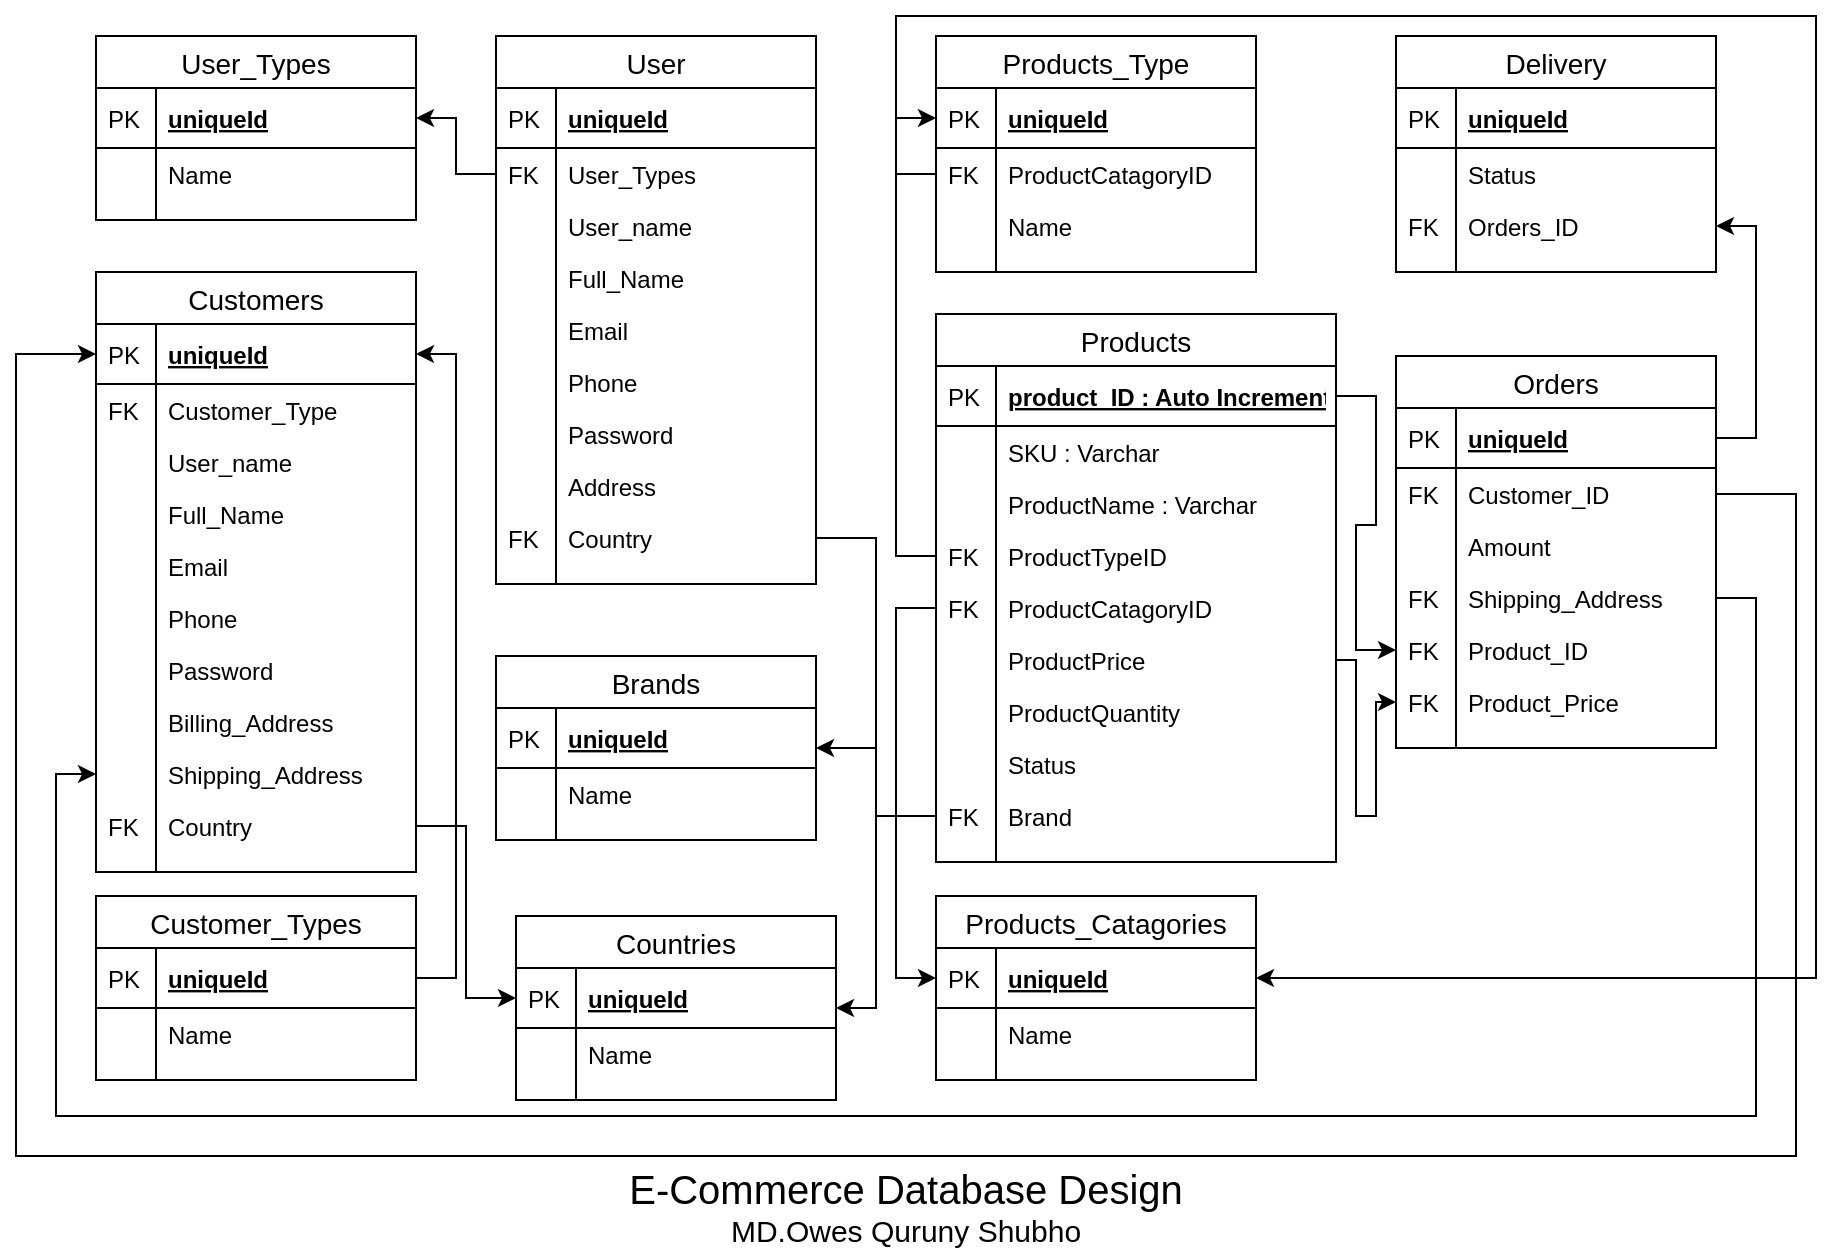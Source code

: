 <mxfile version="13.0.3" type="device"><diagram id="C5RBs43oDa-KdzZeNtuy" name="Page-1"><mxGraphModel dx="2067" dy="729" grid="1" gridSize="10" guides="1" tooltips="1" connect="1" arrows="1" fold="1" page="1" pageScale="1" pageWidth="827" pageHeight="1169" math="0" shadow="0"><root><mxCell id="WIyWlLk6GJQsqaUBKTNV-0"/><mxCell id="WIyWlLk6GJQsqaUBKTNV-1" parent="WIyWlLk6GJQsqaUBKTNV-0"/><mxCell id="TFbBp6TlIfBAx2xNgnxs-47" value="User" style="swimlane;fontStyle=0;childLayout=stackLayout;horizontal=1;startSize=26;horizontalStack=0;resizeParent=1;resizeParentMax=0;resizeLast=0;collapsible=1;marginBottom=0;align=center;fontSize=14;" vertex="1" parent="WIyWlLk6GJQsqaUBKTNV-1"><mxGeometry x="-450" y="80" width="160" height="274" as="geometry"/></mxCell><mxCell id="TFbBp6TlIfBAx2xNgnxs-48" value="uniqueId" style="shape=partialRectangle;top=0;left=0;right=0;bottom=1;align=left;verticalAlign=middle;fillColor=none;spacingLeft=34;spacingRight=4;overflow=hidden;rotatable=0;points=[[0,0.5],[1,0.5]];portConstraint=eastwest;dropTarget=0;fontStyle=5;fontSize=12;" vertex="1" parent="TFbBp6TlIfBAx2xNgnxs-47"><mxGeometry y="26" width="160" height="30" as="geometry"/></mxCell><mxCell id="TFbBp6TlIfBAx2xNgnxs-49" value="PK" style="shape=partialRectangle;top=0;left=0;bottom=0;fillColor=none;align=left;verticalAlign=middle;spacingLeft=4;spacingRight=4;overflow=hidden;rotatable=0;points=[];portConstraint=eastwest;part=1;fontSize=12;" vertex="1" connectable="0" parent="TFbBp6TlIfBAx2xNgnxs-48"><mxGeometry width="30" height="30" as="geometry"/></mxCell><mxCell id="TFbBp6TlIfBAx2xNgnxs-50" value="User_Types" style="shape=partialRectangle;top=0;left=0;right=0;bottom=0;align=left;verticalAlign=top;fillColor=none;spacingLeft=34;spacingRight=4;overflow=hidden;rotatable=0;points=[[0,0.5],[1,0.5]];portConstraint=eastwest;dropTarget=0;fontSize=12;" vertex="1" parent="TFbBp6TlIfBAx2xNgnxs-47"><mxGeometry y="56" width="160" height="26" as="geometry"/></mxCell><mxCell id="TFbBp6TlIfBAx2xNgnxs-51" value="FK" style="shape=partialRectangle;top=0;left=0;bottom=0;fillColor=none;align=left;verticalAlign=top;spacingLeft=4;spacingRight=4;overflow=hidden;rotatable=0;points=[];portConstraint=eastwest;part=1;fontSize=12;" vertex="1" connectable="0" parent="TFbBp6TlIfBAx2xNgnxs-50"><mxGeometry width="30" height="26" as="geometry"/></mxCell><mxCell id="TFbBp6TlIfBAx2xNgnxs-54" value="User_name" style="shape=partialRectangle;top=0;left=0;right=0;bottom=0;align=left;verticalAlign=top;fillColor=none;spacingLeft=34;spacingRight=4;overflow=hidden;rotatable=0;points=[[0,0.5],[1,0.5]];portConstraint=eastwest;dropTarget=0;fontSize=12;" vertex="1" parent="TFbBp6TlIfBAx2xNgnxs-47"><mxGeometry y="82" width="160" height="26" as="geometry"/></mxCell><mxCell id="TFbBp6TlIfBAx2xNgnxs-55" value="" style="shape=partialRectangle;top=0;left=0;bottom=0;fillColor=none;align=left;verticalAlign=top;spacingLeft=4;spacingRight=4;overflow=hidden;rotatable=0;points=[];portConstraint=eastwest;part=1;fontSize=12;" vertex="1" connectable="0" parent="TFbBp6TlIfBAx2xNgnxs-54"><mxGeometry width="30" height="26" as="geometry"/></mxCell><mxCell id="TFbBp6TlIfBAx2xNgnxs-56" value="Full_Name" style="shape=partialRectangle;top=0;left=0;right=0;bottom=0;align=left;verticalAlign=top;fillColor=none;spacingLeft=34;spacingRight=4;overflow=hidden;rotatable=0;points=[[0,0.5],[1,0.5]];portConstraint=eastwest;dropTarget=0;fontSize=12;" vertex="1" parent="TFbBp6TlIfBAx2xNgnxs-47"><mxGeometry y="108" width="160" height="26" as="geometry"/></mxCell><mxCell id="TFbBp6TlIfBAx2xNgnxs-57" value="" style="shape=partialRectangle;top=0;left=0;bottom=0;fillColor=none;align=left;verticalAlign=top;spacingLeft=4;spacingRight=4;overflow=hidden;rotatable=0;points=[];portConstraint=eastwest;part=1;fontSize=12;" vertex="1" connectable="0" parent="TFbBp6TlIfBAx2xNgnxs-56"><mxGeometry width="30" height="26" as="geometry"/></mxCell><mxCell id="TFbBp6TlIfBAx2xNgnxs-58" value="Email" style="shape=partialRectangle;top=0;left=0;right=0;bottom=0;align=left;verticalAlign=top;fillColor=none;spacingLeft=34;spacingRight=4;overflow=hidden;rotatable=0;points=[[0,0.5],[1,0.5]];portConstraint=eastwest;dropTarget=0;fontSize=12;" vertex="1" parent="TFbBp6TlIfBAx2xNgnxs-47"><mxGeometry y="134" width="160" height="26" as="geometry"/></mxCell><mxCell id="TFbBp6TlIfBAx2xNgnxs-59" value="" style="shape=partialRectangle;top=0;left=0;bottom=0;fillColor=none;align=left;verticalAlign=top;spacingLeft=4;spacingRight=4;overflow=hidden;rotatable=0;points=[];portConstraint=eastwest;part=1;fontSize=12;" vertex="1" connectable="0" parent="TFbBp6TlIfBAx2xNgnxs-58"><mxGeometry width="30" height="26" as="geometry"/></mxCell><mxCell id="TFbBp6TlIfBAx2xNgnxs-60" value="Phone" style="shape=partialRectangle;top=0;left=0;right=0;bottom=0;align=left;verticalAlign=top;fillColor=none;spacingLeft=34;spacingRight=4;overflow=hidden;rotatable=0;points=[[0,0.5],[1,0.5]];portConstraint=eastwest;dropTarget=0;fontSize=12;" vertex="1" parent="TFbBp6TlIfBAx2xNgnxs-47"><mxGeometry y="160" width="160" height="26" as="geometry"/></mxCell><mxCell id="TFbBp6TlIfBAx2xNgnxs-61" value="" style="shape=partialRectangle;top=0;left=0;bottom=0;fillColor=none;align=left;verticalAlign=top;spacingLeft=4;spacingRight=4;overflow=hidden;rotatable=0;points=[];portConstraint=eastwest;part=1;fontSize=12;" vertex="1" connectable="0" parent="TFbBp6TlIfBAx2xNgnxs-60"><mxGeometry width="30" height="26" as="geometry"/></mxCell><mxCell id="TFbBp6TlIfBAx2xNgnxs-62" value="Password" style="shape=partialRectangle;top=0;left=0;right=0;bottom=0;align=left;verticalAlign=top;fillColor=none;spacingLeft=34;spacingRight=4;overflow=hidden;rotatable=0;points=[[0,0.5],[1,0.5]];portConstraint=eastwest;dropTarget=0;fontSize=12;" vertex="1" parent="TFbBp6TlIfBAx2xNgnxs-47"><mxGeometry y="186" width="160" height="26" as="geometry"/></mxCell><mxCell id="TFbBp6TlIfBAx2xNgnxs-63" value="" style="shape=partialRectangle;top=0;left=0;bottom=0;fillColor=none;align=left;verticalAlign=top;spacingLeft=4;spacingRight=4;overflow=hidden;rotatable=0;points=[];portConstraint=eastwest;part=1;fontSize=12;" vertex="1" connectable="0" parent="TFbBp6TlIfBAx2xNgnxs-62"><mxGeometry width="30" height="26" as="geometry"/></mxCell><mxCell id="TFbBp6TlIfBAx2xNgnxs-64" value="Address" style="shape=partialRectangle;top=0;left=0;right=0;bottom=0;align=left;verticalAlign=top;fillColor=none;spacingLeft=34;spacingRight=4;overflow=hidden;rotatable=0;points=[[0,0.5],[1,0.5]];portConstraint=eastwest;dropTarget=0;fontSize=12;" vertex="1" parent="TFbBp6TlIfBAx2xNgnxs-47"><mxGeometry y="212" width="160" height="26" as="geometry"/></mxCell><mxCell id="TFbBp6TlIfBAx2xNgnxs-65" value="" style="shape=partialRectangle;top=0;left=0;bottom=0;fillColor=none;align=left;verticalAlign=top;spacingLeft=4;spacingRight=4;overflow=hidden;rotatable=0;points=[];portConstraint=eastwest;part=1;fontSize=12;" vertex="1" connectable="0" parent="TFbBp6TlIfBAx2xNgnxs-64"><mxGeometry width="30" height="26" as="geometry"/></mxCell><mxCell id="TFbBp6TlIfBAx2xNgnxs-66" value="Country" style="shape=partialRectangle;top=0;left=0;right=0;bottom=0;align=left;verticalAlign=top;fillColor=none;spacingLeft=34;spacingRight=4;overflow=hidden;rotatable=0;points=[[0,0.5],[1,0.5]];portConstraint=eastwest;dropTarget=0;fontSize=12;" vertex="1" parent="TFbBp6TlIfBAx2xNgnxs-47"><mxGeometry y="238" width="160" height="26" as="geometry"/></mxCell><mxCell id="TFbBp6TlIfBAx2xNgnxs-67" value="FK" style="shape=partialRectangle;top=0;left=0;bottom=0;fillColor=none;align=left;verticalAlign=top;spacingLeft=4;spacingRight=4;overflow=hidden;rotatable=0;points=[];portConstraint=eastwest;part=1;fontSize=12;" vertex="1" connectable="0" parent="TFbBp6TlIfBAx2xNgnxs-66"><mxGeometry width="30" height="26" as="geometry"/></mxCell><mxCell id="TFbBp6TlIfBAx2xNgnxs-52" value="" style="shape=partialRectangle;top=0;left=0;right=0;bottom=0;align=left;verticalAlign=top;fillColor=none;spacingLeft=34;spacingRight=4;overflow=hidden;rotatable=0;points=[[0,0.5],[1,0.5]];portConstraint=eastwest;dropTarget=0;fontSize=12;" vertex="1" parent="TFbBp6TlIfBAx2xNgnxs-47"><mxGeometry y="264" width="160" height="10" as="geometry"/></mxCell><mxCell id="TFbBp6TlIfBAx2xNgnxs-53" value="" style="shape=partialRectangle;top=0;left=0;bottom=0;fillColor=none;align=left;verticalAlign=top;spacingLeft=4;spacingRight=4;overflow=hidden;rotatable=0;points=[];portConstraint=eastwest;part=1;fontSize=12;" vertex="1" connectable="0" parent="TFbBp6TlIfBAx2xNgnxs-52"><mxGeometry width="30" height="10" as="geometry"/></mxCell><mxCell id="TFbBp6TlIfBAx2xNgnxs-6" value="Products_Type" style="swimlane;fontStyle=0;childLayout=stackLayout;horizontal=1;startSize=26;horizontalStack=0;resizeParent=1;resizeParentMax=0;resizeLast=0;collapsible=1;marginBottom=0;align=center;fontSize=14;" vertex="1" parent="WIyWlLk6GJQsqaUBKTNV-1"><mxGeometry x="-230" y="80" width="160" height="118" as="geometry"/></mxCell><mxCell id="TFbBp6TlIfBAx2xNgnxs-7" value="uniqueId" style="shape=partialRectangle;top=0;left=0;right=0;bottom=1;align=left;verticalAlign=middle;fillColor=none;spacingLeft=34;spacingRight=4;overflow=hidden;rotatable=0;points=[[0,0.5],[1,0.5]];portConstraint=eastwest;dropTarget=0;fontStyle=5;fontSize=12;" vertex="1" parent="TFbBp6TlIfBAx2xNgnxs-6"><mxGeometry y="26" width="160" height="30" as="geometry"/></mxCell><mxCell id="TFbBp6TlIfBAx2xNgnxs-8" value="PK" style="shape=partialRectangle;top=0;left=0;bottom=0;fillColor=none;align=left;verticalAlign=middle;spacingLeft=4;spacingRight=4;overflow=hidden;rotatable=0;points=[];portConstraint=eastwest;part=1;fontSize=12;" vertex="1" connectable="0" parent="TFbBp6TlIfBAx2xNgnxs-7"><mxGeometry width="30" height="30" as="geometry"/></mxCell><mxCell id="TFbBp6TlIfBAx2xNgnxs-9" value="ProductCatagoryID&#10;" style="shape=partialRectangle;top=0;left=0;right=0;bottom=0;align=left;verticalAlign=top;fillColor=none;spacingLeft=34;spacingRight=4;overflow=hidden;rotatable=0;points=[[0,0.5],[1,0.5]];portConstraint=eastwest;dropTarget=0;fontSize=12;" vertex="1" parent="TFbBp6TlIfBAx2xNgnxs-6"><mxGeometry y="56" width="160" height="26" as="geometry"/></mxCell><mxCell id="TFbBp6TlIfBAx2xNgnxs-10" value="FK" style="shape=partialRectangle;top=0;left=0;bottom=0;fillColor=none;align=left;verticalAlign=top;spacingLeft=4;spacingRight=4;overflow=hidden;rotatable=0;points=[];portConstraint=eastwest;part=1;fontSize=12;" vertex="1" connectable="0" parent="TFbBp6TlIfBAx2xNgnxs-9"><mxGeometry width="30" height="26" as="geometry"/></mxCell><mxCell id="TFbBp6TlIfBAx2xNgnxs-11" value="Name" style="shape=partialRectangle;top=0;left=0;right=0;bottom=0;align=left;verticalAlign=top;fillColor=none;spacingLeft=34;spacingRight=4;overflow=hidden;rotatable=0;points=[[0,0.5],[1,0.5]];portConstraint=eastwest;dropTarget=0;fontSize=12;" vertex="1" parent="TFbBp6TlIfBAx2xNgnxs-6"><mxGeometry y="82" width="160" height="26" as="geometry"/></mxCell><mxCell id="TFbBp6TlIfBAx2xNgnxs-12" value="" style="shape=partialRectangle;top=0;left=0;bottom=0;fillColor=none;align=left;verticalAlign=top;spacingLeft=4;spacingRight=4;overflow=hidden;rotatable=0;points=[];portConstraint=eastwest;part=1;fontSize=12;" vertex="1" connectable="0" parent="TFbBp6TlIfBAx2xNgnxs-11"><mxGeometry width="30" height="26" as="geometry"/></mxCell><mxCell id="TFbBp6TlIfBAx2xNgnxs-15" value="" style="shape=partialRectangle;top=0;left=0;right=0;bottom=0;align=left;verticalAlign=top;fillColor=none;spacingLeft=34;spacingRight=4;overflow=hidden;rotatable=0;points=[[0,0.5],[1,0.5]];portConstraint=eastwest;dropTarget=0;fontSize=12;" vertex="1" parent="TFbBp6TlIfBAx2xNgnxs-6"><mxGeometry y="108" width="160" height="10" as="geometry"/></mxCell><mxCell id="TFbBp6TlIfBAx2xNgnxs-16" value="" style="shape=partialRectangle;top=0;left=0;bottom=0;fillColor=none;align=left;verticalAlign=top;spacingLeft=4;spacingRight=4;overflow=hidden;rotatable=0;points=[];portConstraint=eastwest;part=1;fontSize=12;" vertex="1" connectable="0" parent="TFbBp6TlIfBAx2xNgnxs-15"><mxGeometry width="30" height="10" as="geometry"/></mxCell><mxCell id="lrhIMuRAtadOEPjTfoJ8-0" value="Products" style="swimlane;fontStyle=0;childLayout=stackLayout;horizontal=1;startSize=26;horizontalStack=0;resizeParent=1;resizeParentMax=0;resizeLast=0;collapsible=1;marginBottom=0;align=center;fontSize=14;" parent="WIyWlLk6GJQsqaUBKTNV-1" vertex="1"><mxGeometry x="-230" y="219" width="200" height="274" as="geometry"><mxRectangle x="40" y="40" width="90" height="26" as="alternateBounds"/></mxGeometry></mxCell><mxCell id="lrhIMuRAtadOEPjTfoJ8-1" value="product_ID : Auto Increment " style="shape=partialRectangle;top=0;left=0;right=0;bottom=1;align=left;verticalAlign=middle;fillColor=none;spacingLeft=34;spacingRight=4;overflow=hidden;rotatable=0;points=[[0,0.5],[1,0.5]];portConstraint=eastwest;dropTarget=0;fontStyle=5;fontSize=12;" parent="lrhIMuRAtadOEPjTfoJ8-0" vertex="1"><mxGeometry y="26" width="200" height="30" as="geometry"/></mxCell><mxCell id="lrhIMuRAtadOEPjTfoJ8-2" value="PK" style="shape=partialRectangle;top=0;left=0;bottom=0;fillColor=none;align=left;verticalAlign=middle;spacingLeft=4;spacingRight=4;overflow=hidden;rotatable=0;points=[];portConstraint=eastwest;part=1;fontSize=12;" parent="lrhIMuRAtadOEPjTfoJ8-1" vertex="1" connectable="0"><mxGeometry width="30" height="30" as="geometry"/></mxCell><mxCell id="lrhIMuRAtadOEPjTfoJ8-3" value="SKU : Varchar" style="shape=partialRectangle;top=0;left=0;right=0;bottom=0;align=left;verticalAlign=top;fillColor=none;spacingLeft=34;spacingRight=4;overflow=hidden;rotatable=0;points=[[0,0.5],[1,0.5]];portConstraint=eastwest;dropTarget=0;fontSize=12;" parent="lrhIMuRAtadOEPjTfoJ8-0" vertex="1"><mxGeometry y="56" width="200" height="26" as="geometry"/></mxCell><mxCell id="lrhIMuRAtadOEPjTfoJ8-4" value="" style="shape=partialRectangle;top=0;left=0;bottom=0;fillColor=none;align=left;verticalAlign=top;spacingLeft=4;spacingRight=4;overflow=hidden;rotatable=0;points=[];portConstraint=eastwest;part=1;fontSize=12;" parent="lrhIMuRAtadOEPjTfoJ8-3" vertex="1" connectable="0"><mxGeometry width="30" height="26" as="geometry"/></mxCell><mxCell id="lrhIMuRAtadOEPjTfoJ8-5" value="ProductName : Varchar" style="shape=partialRectangle;top=0;left=0;right=0;bottom=0;align=left;verticalAlign=top;fillColor=none;spacingLeft=34;spacingRight=4;overflow=hidden;rotatable=0;points=[[0,0.5],[1,0.5]];portConstraint=eastwest;dropTarget=0;fontSize=12;" parent="lrhIMuRAtadOEPjTfoJ8-0" vertex="1"><mxGeometry y="82" width="200" height="26" as="geometry"/></mxCell><mxCell id="lrhIMuRAtadOEPjTfoJ8-6" value="" style="shape=partialRectangle;top=0;left=0;bottom=0;fillColor=none;align=left;verticalAlign=top;spacingLeft=4;spacingRight=4;overflow=hidden;rotatable=0;points=[];portConstraint=eastwest;part=1;fontSize=12;" parent="lrhIMuRAtadOEPjTfoJ8-5" vertex="1" connectable="0"><mxGeometry width="30" height="26" as="geometry"/></mxCell><mxCell id="lrhIMuRAtadOEPjTfoJ8-7" value="ProductTypeID " style="shape=partialRectangle;top=0;left=0;right=0;bottom=0;align=left;verticalAlign=top;fillColor=none;spacingLeft=34;spacingRight=4;overflow=hidden;rotatable=0;points=[[0,0.5],[1,0.5]];portConstraint=eastwest;dropTarget=0;fontSize=12;" parent="lrhIMuRAtadOEPjTfoJ8-0" vertex="1"><mxGeometry y="108" width="200" height="26" as="geometry"/></mxCell><mxCell id="lrhIMuRAtadOEPjTfoJ8-8" value="FK" style="shape=partialRectangle;top=0;left=0;bottom=0;fillColor=none;align=left;verticalAlign=top;spacingLeft=4;spacingRight=4;overflow=hidden;rotatable=0;points=[];portConstraint=eastwest;part=1;fontSize=12;" parent="lrhIMuRAtadOEPjTfoJ8-7" vertex="1" connectable="0"><mxGeometry width="30" height="26" as="geometry"/></mxCell><mxCell id="lrhIMuRAtadOEPjTfoJ8-12" value="ProductCatagoryID&#10;" style="shape=partialRectangle;top=0;left=0;right=0;bottom=0;align=left;verticalAlign=top;fillColor=none;spacingLeft=34;spacingRight=4;overflow=hidden;rotatable=0;points=[[0,0.5],[1,0.5]];portConstraint=eastwest;dropTarget=0;fontSize=12;" parent="lrhIMuRAtadOEPjTfoJ8-0" vertex="1"><mxGeometry y="134" width="200" height="26" as="geometry"/></mxCell><mxCell id="lrhIMuRAtadOEPjTfoJ8-13" value="FK" style="shape=partialRectangle;top=0;left=0;bottom=0;fillColor=none;align=left;verticalAlign=top;spacingLeft=4;spacingRight=4;overflow=hidden;rotatable=0;points=[];portConstraint=eastwest;part=1;fontSize=12;" parent="lrhIMuRAtadOEPjTfoJ8-12" vertex="1" connectable="0"><mxGeometry width="30" height="26" as="geometry"/></mxCell><mxCell id="TFbBp6TlIfBAx2xNgnxs-0" value="ProductPrice" style="shape=partialRectangle;top=0;left=0;right=0;bottom=0;align=left;verticalAlign=top;fillColor=none;spacingLeft=34;spacingRight=4;overflow=hidden;rotatable=0;points=[[0,0.5],[1,0.5]];portConstraint=eastwest;dropTarget=0;fontSize=12;" vertex="1" parent="lrhIMuRAtadOEPjTfoJ8-0"><mxGeometry y="160" width="200" height="26" as="geometry"/></mxCell><mxCell id="TFbBp6TlIfBAx2xNgnxs-1" value="" style="shape=partialRectangle;top=0;left=0;bottom=0;fillColor=none;align=left;verticalAlign=top;spacingLeft=4;spacingRight=4;overflow=hidden;rotatable=0;points=[];portConstraint=eastwest;part=1;fontSize=12;" vertex="1" connectable="0" parent="TFbBp6TlIfBAx2xNgnxs-0"><mxGeometry width="30" height="26" as="geometry"/></mxCell><mxCell id="TFbBp6TlIfBAx2xNgnxs-2" value="ProductQuantity" style="shape=partialRectangle;top=0;left=0;right=0;bottom=0;align=left;verticalAlign=top;fillColor=none;spacingLeft=34;spacingRight=4;overflow=hidden;rotatable=0;points=[[0,0.5],[1,0.5]];portConstraint=eastwest;dropTarget=0;fontSize=12;" vertex="1" parent="lrhIMuRAtadOEPjTfoJ8-0"><mxGeometry y="186" width="200" height="26" as="geometry"/></mxCell><mxCell id="TFbBp6TlIfBAx2xNgnxs-3" value="" style="shape=partialRectangle;top=0;left=0;bottom=0;fillColor=none;align=left;verticalAlign=top;spacingLeft=4;spacingRight=4;overflow=hidden;rotatable=0;points=[];portConstraint=eastwest;part=1;fontSize=12;" vertex="1" connectable="0" parent="TFbBp6TlIfBAx2xNgnxs-2"><mxGeometry width="30" height="26" as="geometry"/></mxCell><mxCell id="TFbBp6TlIfBAx2xNgnxs-4" value="Status" style="shape=partialRectangle;top=0;left=0;right=0;bottom=0;align=left;verticalAlign=top;fillColor=none;spacingLeft=34;spacingRight=4;overflow=hidden;rotatable=0;points=[[0,0.5],[1,0.5]];portConstraint=eastwest;dropTarget=0;fontSize=12;" vertex="1" parent="lrhIMuRAtadOEPjTfoJ8-0"><mxGeometry y="212" width="200" height="26" as="geometry"/></mxCell><mxCell id="TFbBp6TlIfBAx2xNgnxs-5" value="" style="shape=partialRectangle;top=0;left=0;bottom=0;fillColor=none;align=left;verticalAlign=top;spacingLeft=4;spacingRight=4;overflow=hidden;rotatable=0;points=[];portConstraint=eastwest;part=1;fontSize=12;" vertex="1" connectable="0" parent="TFbBp6TlIfBAx2xNgnxs-4"><mxGeometry width="30" height="26" as="geometry"/></mxCell><mxCell id="TFbBp6TlIfBAx2xNgnxs-152" value="Brand" style="shape=partialRectangle;top=0;left=0;right=0;bottom=0;align=left;verticalAlign=top;fillColor=none;spacingLeft=34;spacingRight=4;overflow=hidden;rotatable=0;points=[[0,0.5],[1,0.5]];portConstraint=eastwest;dropTarget=0;fontSize=12;" vertex="1" parent="lrhIMuRAtadOEPjTfoJ8-0"><mxGeometry y="238" width="200" height="26" as="geometry"/></mxCell><mxCell id="TFbBp6TlIfBAx2xNgnxs-153" value="FK" style="shape=partialRectangle;top=0;left=0;bottom=0;fillColor=none;align=left;verticalAlign=top;spacingLeft=4;spacingRight=4;overflow=hidden;rotatable=0;points=[];portConstraint=eastwest;part=1;fontSize=12;" vertex="1" connectable="0" parent="TFbBp6TlIfBAx2xNgnxs-152"><mxGeometry width="30" height="26" as="geometry"/></mxCell><mxCell id="lrhIMuRAtadOEPjTfoJ8-9" value="" style="shape=partialRectangle;top=0;left=0;right=0;bottom=0;align=left;verticalAlign=top;fillColor=none;spacingLeft=34;spacingRight=4;overflow=hidden;rotatable=0;points=[[0,0.5],[1,0.5]];portConstraint=eastwest;dropTarget=0;fontSize=12;" parent="lrhIMuRAtadOEPjTfoJ8-0" vertex="1"><mxGeometry y="264" width="200" height="10" as="geometry"/></mxCell><mxCell id="lrhIMuRAtadOEPjTfoJ8-10" value="" style="shape=partialRectangle;top=0;left=0;bottom=0;fillColor=none;align=left;verticalAlign=top;spacingLeft=4;spacingRight=4;overflow=hidden;rotatable=0;points=[];portConstraint=eastwest;part=1;fontSize=12;" parent="lrhIMuRAtadOEPjTfoJ8-9" vertex="1" connectable="0"><mxGeometry width="30" height="10" as="geometry"/></mxCell><mxCell id="TFbBp6TlIfBAx2xNgnxs-98" value="Orders" style="swimlane;fontStyle=0;childLayout=stackLayout;horizontal=1;startSize=26;horizontalStack=0;resizeParent=1;resizeParentMax=0;resizeLast=0;collapsible=1;marginBottom=0;align=center;fontSize=14;" vertex="1" parent="WIyWlLk6GJQsqaUBKTNV-1"><mxGeometry y="240" width="160" height="196" as="geometry"/></mxCell><mxCell id="TFbBp6TlIfBAx2xNgnxs-99" value="uniqueId" style="shape=partialRectangle;top=0;left=0;right=0;bottom=1;align=left;verticalAlign=middle;fillColor=none;spacingLeft=34;spacingRight=4;overflow=hidden;rotatable=0;points=[[0,0.5],[1,0.5]];portConstraint=eastwest;dropTarget=0;fontStyle=5;fontSize=12;" vertex="1" parent="TFbBp6TlIfBAx2xNgnxs-98"><mxGeometry y="26" width="160" height="30" as="geometry"/></mxCell><mxCell id="TFbBp6TlIfBAx2xNgnxs-100" value="PK" style="shape=partialRectangle;top=0;left=0;bottom=0;fillColor=none;align=left;verticalAlign=middle;spacingLeft=4;spacingRight=4;overflow=hidden;rotatable=0;points=[];portConstraint=eastwest;part=1;fontSize=12;" vertex="1" connectable="0" parent="TFbBp6TlIfBAx2xNgnxs-99"><mxGeometry width="30" height="30" as="geometry"/></mxCell><mxCell id="TFbBp6TlIfBAx2xNgnxs-101" value="Customer_ID" style="shape=partialRectangle;top=0;left=0;right=0;bottom=0;align=left;verticalAlign=top;fillColor=none;spacingLeft=34;spacingRight=4;overflow=hidden;rotatable=0;points=[[0,0.5],[1,0.5]];portConstraint=eastwest;dropTarget=0;fontSize=12;" vertex="1" parent="TFbBp6TlIfBAx2xNgnxs-98"><mxGeometry y="56" width="160" height="26" as="geometry"/></mxCell><mxCell id="TFbBp6TlIfBAx2xNgnxs-102" value="FK" style="shape=partialRectangle;top=0;left=0;bottom=0;fillColor=none;align=left;verticalAlign=top;spacingLeft=4;spacingRight=4;overflow=hidden;rotatable=0;points=[];portConstraint=eastwest;part=1;fontSize=12;" vertex="1" connectable="0" parent="TFbBp6TlIfBAx2xNgnxs-101"><mxGeometry width="30" height="26" as="geometry"/></mxCell><mxCell id="TFbBp6TlIfBAx2xNgnxs-117" value="Amount" style="shape=partialRectangle;top=0;left=0;right=0;bottom=0;align=left;verticalAlign=top;fillColor=none;spacingLeft=34;spacingRight=4;overflow=hidden;rotatable=0;points=[[0,0.5],[1,0.5]];portConstraint=eastwest;dropTarget=0;fontSize=12;" vertex="1" parent="TFbBp6TlIfBAx2xNgnxs-98"><mxGeometry y="82" width="160" height="26" as="geometry"/></mxCell><mxCell id="TFbBp6TlIfBAx2xNgnxs-118" value="" style="shape=partialRectangle;top=0;left=0;bottom=0;fillColor=none;align=left;verticalAlign=top;spacingLeft=4;spacingRight=4;overflow=hidden;rotatable=0;points=[];portConstraint=eastwest;part=1;fontSize=12;" vertex="1" connectable="0" parent="TFbBp6TlIfBAx2xNgnxs-117"><mxGeometry width="30" height="26" as="geometry"/></mxCell><mxCell id="TFbBp6TlIfBAx2xNgnxs-119" value="Shipping_Address" style="shape=partialRectangle;top=0;left=0;right=0;bottom=0;align=left;verticalAlign=top;fillColor=none;spacingLeft=34;spacingRight=4;overflow=hidden;rotatable=0;points=[[0,0.5],[1,0.5]];portConstraint=eastwest;dropTarget=0;fontSize=12;" vertex="1" parent="TFbBp6TlIfBAx2xNgnxs-98"><mxGeometry y="108" width="160" height="26" as="geometry"/></mxCell><mxCell id="TFbBp6TlIfBAx2xNgnxs-120" value="FK" style="shape=partialRectangle;top=0;left=0;bottom=0;fillColor=none;align=left;verticalAlign=top;spacingLeft=4;spacingRight=4;overflow=hidden;rotatable=0;points=[];portConstraint=eastwest;part=1;fontSize=12;" vertex="1" connectable="0" parent="TFbBp6TlIfBAx2xNgnxs-119"><mxGeometry width="30" height="26" as="geometry"/></mxCell><mxCell id="TFbBp6TlIfBAx2xNgnxs-121" value="Product_ID" style="shape=partialRectangle;top=0;left=0;right=0;bottom=0;align=left;verticalAlign=top;fillColor=none;spacingLeft=34;spacingRight=4;overflow=hidden;rotatable=0;points=[[0,0.5],[1,0.5]];portConstraint=eastwest;dropTarget=0;fontSize=12;" vertex="1" parent="TFbBp6TlIfBAx2xNgnxs-98"><mxGeometry y="134" width="160" height="26" as="geometry"/></mxCell><mxCell id="TFbBp6TlIfBAx2xNgnxs-122" value="FK" style="shape=partialRectangle;top=0;left=0;bottom=0;fillColor=none;align=left;verticalAlign=top;spacingLeft=4;spacingRight=4;overflow=hidden;rotatable=0;points=[];portConstraint=eastwest;part=1;fontSize=12;" vertex="1" connectable="0" parent="TFbBp6TlIfBAx2xNgnxs-121"><mxGeometry width="30" height="26" as="geometry"/></mxCell><mxCell id="TFbBp6TlIfBAx2xNgnxs-123" value="Product_Price" style="shape=partialRectangle;top=0;left=0;right=0;bottom=0;align=left;verticalAlign=top;fillColor=none;spacingLeft=34;spacingRight=4;overflow=hidden;rotatable=0;points=[[0,0.5],[1,0.5]];portConstraint=eastwest;dropTarget=0;fontSize=12;" vertex="1" parent="TFbBp6TlIfBAx2xNgnxs-98"><mxGeometry y="160" width="160" height="26" as="geometry"/></mxCell><mxCell id="TFbBp6TlIfBAx2xNgnxs-124" value="FK" style="shape=partialRectangle;top=0;left=0;bottom=0;fillColor=none;align=left;verticalAlign=top;spacingLeft=4;spacingRight=4;overflow=hidden;rotatable=0;points=[];portConstraint=eastwest;part=1;fontSize=12;" vertex="1" connectable="0" parent="TFbBp6TlIfBAx2xNgnxs-123"><mxGeometry width="30" height="26" as="geometry"/></mxCell><mxCell id="TFbBp6TlIfBAx2xNgnxs-103" value="" style="shape=partialRectangle;top=0;left=0;right=0;bottom=0;align=left;verticalAlign=top;fillColor=none;spacingLeft=34;spacingRight=4;overflow=hidden;rotatable=0;points=[[0,0.5],[1,0.5]];portConstraint=eastwest;dropTarget=0;fontSize=12;" vertex="1" parent="TFbBp6TlIfBAx2xNgnxs-98"><mxGeometry y="186" width="160" height="10" as="geometry"/></mxCell><mxCell id="TFbBp6TlIfBAx2xNgnxs-104" value="" style="shape=partialRectangle;top=0;left=0;bottom=0;fillColor=none;align=left;verticalAlign=top;spacingLeft=4;spacingRight=4;overflow=hidden;rotatable=0;points=[];portConstraint=eastwest;part=1;fontSize=12;" vertex="1" connectable="0" parent="TFbBp6TlIfBAx2xNgnxs-103"><mxGeometry width="30" height="10" as="geometry"/></mxCell><mxCell id="TFbBp6TlIfBAx2xNgnxs-125" value="Delivery" style="swimlane;fontStyle=0;childLayout=stackLayout;horizontal=1;startSize=26;horizontalStack=0;resizeParent=1;resizeParentMax=0;resizeLast=0;collapsible=1;marginBottom=0;align=center;fontSize=14;" vertex="1" parent="WIyWlLk6GJQsqaUBKTNV-1"><mxGeometry y="80" width="160" height="118" as="geometry"/></mxCell><mxCell id="TFbBp6TlIfBAx2xNgnxs-126" value="uniqueId" style="shape=partialRectangle;top=0;left=0;right=0;bottom=1;align=left;verticalAlign=middle;fillColor=none;spacingLeft=34;spacingRight=4;overflow=hidden;rotatable=0;points=[[0,0.5],[1,0.5]];portConstraint=eastwest;dropTarget=0;fontStyle=5;fontSize=12;" vertex="1" parent="TFbBp6TlIfBAx2xNgnxs-125"><mxGeometry y="26" width="160" height="30" as="geometry"/></mxCell><mxCell id="TFbBp6TlIfBAx2xNgnxs-127" value="PK" style="shape=partialRectangle;top=0;left=0;bottom=0;fillColor=none;align=left;verticalAlign=middle;spacingLeft=4;spacingRight=4;overflow=hidden;rotatable=0;points=[];portConstraint=eastwest;part=1;fontSize=12;" vertex="1" connectable="0" parent="TFbBp6TlIfBAx2xNgnxs-126"><mxGeometry width="30" height="30" as="geometry"/></mxCell><mxCell id="TFbBp6TlIfBAx2xNgnxs-128" value="Status" style="shape=partialRectangle;top=0;left=0;right=0;bottom=0;align=left;verticalAlign=top;fillColor=none;spacingLeft=34;spacingRight=4;overflow=hidden;rotatable=0;points=[[0,0.5],[1,0.5]];portConstraint=eastwest;dropTarget=0;fontSize=12;" vertex="1" parent="TFbBp6TlIfBAx2xNgnxs-125"><mxGeometry y="56" width="160" height="26" as="geometry"/></mxCell><mxCell id="TFbBp6TlIfBAx2xNgnxs-129" value="" style="shape=partialRectangle;top=0;left=0;bottom=0;fillColor=none;align=left;verticalAlign=top;spacingLeft=4;spacingRight=4;overflow=hidden;rotatable=0;points=[];portConstraint=eastwest;part=1;fontSize=12;" vertex="1" connectable="0" parent="TFbBp6TlIfBAx2xNgnxs-128"><mxGeometry width="30" height="26" as="geometry"/></mxCell><mxCell id="TFbBp6TlIfBAx2xNgnxs-144" value="Orders_ID" style="shape=partialRectangle;top=0;left=0;right=0;bottom=0;align=left;verticalAlign=top;fillColor=none;spacingLeft=34;spacingRight=4;overflow=hidden;rotatable=0;points=[[0,0.5],[1,0.5]];portConstraint=eastwest;dropTarget=0;fontSize=12;" vertex="1" parent="TFbBp6TlIfBAx2xNgnxs-125"><mxGeometry y="82" width="160" height="26" as="geometry"/></mxCell><mxCell id="TFbBp6TlIfBAx2xNgnxs-145" value="FK" style="shape=partialRectangle;top=0;left=0;bottom=0;fillColor=none;align=left;verticalAlign=top;spacingLeft=4;spacingRight=4;overflow=hidden;rotatable=0;points=[];portConstraint=eastwest;part=1;fontSize=12;" vertex="1" connectable="0" parent="TFbBp6TlIfBAx2xNgnxs-144"><mxGeometry width="30" height="26" as="geometry"/></mxCell><mxCell id="TFbBp6TlIfBAx2xNgnxs-130" value="" style="shape=partialRectangle;top=0;left=0;right=0;bottom=0;align=left;verticalAlign=top;fillColor=none;spacingLeft=34;spacingRight=4;overflow=hidden;rotatable=0;points=[[0,0.5],[1,0.5]];portConstraint=eastwest;dropTarget=0;fontSize=12;" vertex="1" parent="TFbBp6TlIfBAx2xNgnxs-125"><mxGeometry y="108" width="160" height="10" as="geometry"/></mxCell><mxCell id="TFbBp6TlIfBAx2xNgnxs-131" value="" style="shape=partialRectangle;top=0;left=0;bottom=0;fillColor=none;align=left;verticalAlign=top;spacingLeft=4;spacingRight=4;overflow=hidden;rotatable=0;points=[];portConstraint=eastwest;part=1;fontSize=12;" vertex="1" connectable="0" parent="TFbBp6TlIfBAx2xNgnxs-130"><mxGeometry width="30" height="10" as="geometry"/></mxCell><mxCell id="TFbBp6TlIfBAx2xNgnxs-33" value="User_Types" style="swimlane;fontStyle=0;childLayout=stackLayout;horizontal=1;startSize=26;horizontalStack=0;resizeParent=1;resizeParentMax=0;resizeLast=0;collapsible=1;marginBottom=0;align=center;fontSize=14;" vertex="1" parent="WIyWlLk6GJQsqaUBKTNV-1"><mxGeometry x="-650" y="80" width="160" height="92" as="geometry"/></mxCell><mxCell id="TFbBp6TlIfBAx2xNgnxs-34" value="uniqueId" style="shape=partialRectangle;top=0;left=0;right=0;bottom=1;align=left;verticalAlign=middle;fillColor=none;spacingLeft=34;spacingRight=4;overflow=hidden;rotatable=0;points=[[0,0.5],[1,0.5]];portConstraint=eastwest;dropTarget=0;fontStyle=5;fontSize=12;" vertex="1" parent="TFbBp6TlIfBAx2xNgnxs-33"><mxGeometry y="26" width="160" height="30" as="geometry"/></mxCell><mxCell id="TFbBp6TlIfBAx2xNgnxs-35" value="PK" style="shape=partialRectangle;top=0;left=0;bottom=0;fillColor=none;align=left;verticalAlign=middle;spacingLeft=4;spacingRight=4;overflow=hidden;rotatable=0;points=[];portConstraint=eastwest;part=1;fontSize=12;" vertex="1" connectable="0" parent="TFbBp6TlIfBAx2xNgnxs-34"><mxGeometry width="30" height="30" as="geometry"/></mxCell><mxCell id="TFbBp6TlIfBAx2xNgnxs-36" value="Name" style="shape=partialRectangle;top=0;left=0;right=0;bottom=0;align=left;verticalAlign=top;fillColor=none;spacingLeft=34;spacingRight=4;overflow=hidden;rotatable=0;points=[[0,0.5],[1,0.5]];portConstraint=eastwest;dropTarget=0;fontSize=12;" vertex="1" parent="TFbBp6TlIfBAx2xNgnxs-33"><mxGeometry y="56" width="160" height="26" as="geometry"/></mxCell><mxCell id="TFbBp6TlIfBAx2xNgnxs-37" value="" style="shape=partialRectangle;top=0;left=0;bottom=0;fillColor=none;align=left;verticalAlign=top;spacingLeft=4;spacingRight=4;overflow=hidden;rotatable=0;points=[];portConstraint=eastwest;part=1;fontSize=12;" vertex="1" connectable="0" parent="TFbBp6TlIfBAx2xNgnxs-36"><mxGeometry width="30" height="26" as="geometry"/></mxCell><mxCell id="TFbBp6TlIfBAx2xNgnxs-38" value="" style="shape=partialRectangle;top=0;left=0;right=0;bottom=0;align=left;verticalAlign=top;fillColor=none;spacingLeft=34;spacingRight=4;overflow=hidden;rotatable=0;points=[[0,0.5],[1,0.5]];portConstraint=eastwest;dropTarget=0;fontSize=12;" vertex="1" parent="TFbBp6TlIfBAx2xNgnxs-33"><mxGeometry y="82" width="160" height="10" as="geometry"/></mxCell><mxCell id="TFbBp6TlIfBAx2xNgnxs-39" value="" style="shape=partialRectangle;top=0;left=0;bottom=0;fillColor=none;align=left;verticalAlign=top;spacingLeft=4;spacingRight=4;overflow=hidden;rotatable=0;points=[];portConstraint=eastwest;part=1;fontSize=12;" vertex="1" connectable="0" parent="TFbBp6TlIfBAx2xNgnxs-38"><mxGeometry width="30" height="10" as="geometry"/></mxCell><mxCell id="TFbBp6TlIfBAx2xNgnxs-68" value="Customers" style="swimlane;fontStyle=0;childLayout=stackLayout;horizontal=1;startSize=26;horizontalStack=0;resizeParent=1;resizeParentMax=0;resizeLast=0;collapsible=1;marginBottom=0;align=center;fontSize=14;" vertex="1" parent="WIyWlLk6GJQsqaUBKTNV-1"><mxGeometry x="-650" y="198" width="160" height="300" as="geometry"/></mxCell><mxCell id="TFbBp6TlIfBAx2xNgnxs-69" value="uniqueId" style="shape=partialRectangle;top=0;left=0;right=0;bottom=1;align=left;verticalAlign=middle;fillColor=none;spacingLeft=34;spacingRight=4;overflow=hidden;rotatable=0;points=[[0,0.5],[1,0.5]];portConstraint=eastwest;dropTarget=0;fontStyle=5;fontSize=12;" vertex="1" parent="TFbBp6TlIfBAx2xNgnxs-68"><mxGeometry y="26" width="160" height="30" as="geometry"/></mxCell><mxCell id="TFbBp6TlIfBAx2xNgnxs-70" value="PK" style="shape=partialRectangle;top=0;left=0;bottom=0;fillColor=none;align=left;verticalAlign=middle;spacingLeft=4;spacingRight=4;overflow=hidden;rotatable=0;points=[];portConstraint=eastwest;part=1;fontSize=12;" vertex="1" connectable="0" parent="TFbBp6TlIfBAx2xNgnxs-69"><mxGeometry width="30" height="30" as="geometry"/></mxCell><mxCell id="TFbBp6TlIfBAx2xNgnxs-71" value="Customer_Type" style="shape=partialRectangle;top=0;left=0;right=0;bottom=0;align=left;verticalAlign=top;fillColor=none;spacingLeft=34;spacingRight=4;overflow=hidden;rotatable=0;points=[[0,0.5],[1,0.5]];portConstraint=eastwest;dropTarget=0;fontSize=12;" vertex="1" parent="TFbBp6TlIfBAx2xNgnxs-68"><mxGeometry y="56" width="160" height="26" as="geometry"/></mxCell><mxCell id="TFbBp6TlIfBAx2xNgnxs-72" value="FK" style="shape=partialRectangle;top=0;left=0;bottom=0;fillColor=none;align=left;verticalAlign=top;spacingLeft=4;spacingRight=4;overflow=hidden;rotatable=0;points=[];portConstraint=eastwest;part=1;fontSize=12;" vertex="1" connectable="0" parent="TFbBp6TlIfBAx2xNgnxs-71"><mxGeometry width="30" height="26" as="geometry"/></mxCell><mxCell id="TFbBp6TlIfBAx2xNgnxs-73" value="User_name" style="shape=partialRectangle;top=0;left=0;right=0;bottom=0;align=left;verticalAlign=top;fillColor=none;spacingLeft=34;spacingRight=4;overflow=hidden;rotatable=0;points=[[0,0.5],[1,0.5]];portConstraint=eastwest;dropTarget=0;fontSize=12;" vertex="1" parent="TFbBp6TlIfBAx2xNgnxs-68"><mxGeometry y="82" width="160" height="26" as="geometry"/></mxCell><mxCell id="TFbBp6TlIfBAx2xNgnxs-74" value="" style="shape=partialRectangle;top=0;left=0;bottom=0;fillColor=none;align=left;verticalAlign=top;spacingLeft=4;spacingRight=4;overflow=hidden;rotatable=0;points=[];portConstraint=eastwest;part=1;fontSize=12;" vertex="1" connectable="0" parent="TFbBp6TlIfBAx2xNgnxs-73"><mxGeometry width="30" height="26" as="geometry"/></mxCell><mxCell id="TFbBp6TlIfBAx2xNgnxs-75" value="Full_Name" style="shape=partialRectangle;top=0;left=0;right=0;bottom=0;align=left;verticalAlign=top;fillColor=none;spacingLeft=34;spacingRight=4;overflow=hidden;rotatable=0;points=[[0,0.5],[1,0.5]];portConstraint=eastwest;dropTarget=0;fontSize=12;" vertex="1" parent="TFbBp6TlIfBAx2xNgnxs-68"><mxGeometry y="108" width="160" height="26" as="geometry"/></mxCell><mxCell id="TFbBp6TlIfBAx2xNgnxs-76" value="" style="shape=partialRectangle;top=0;left=0;bottom=0;fillColor=none;align=left;verticalAlign=top;spacingLeft=4;spacingRight=4;overflow=hidden;rotatable=0;points=[];portConstraint=eastwest;part=1;fontSize=12;" vertex="1" connectable="0" parent="TFbBp6TlIfBAx2xNgnxs-75"><mxGeometry width="30" height="26" as="geometry"/></mxCell><mxCell id="TFbBp6TlIfBAx2xNgnxs-77" value="Email" style="shape=partialRectangle;top=0;left=0;right=0;bottom=0;align=left;verticalAlign=top;fillColor=none;spacingLeft=34;spacingRight=4;overflow=hidden;rotatable=0;points=[[0,0.5],[1,0.5]];portConstraint=eastwest;dropTarget=0;fontSize=12;" vertex="1" parent="TFbBp6TlIfBAx2xNgnxs-68"><mxGeometry y="134" width="160" height="26" as="geometry"/></mxCell><mxCell id="TFbBp6TlIfBAx2xNgnxs-78" value="" style="shape=partialRectangle;top=0;left=0;bottom=0;fillColor=none;align=left;verticalAlign=top;spacingLeft=4;spacingRight=4;overflow=hidden;rotatable=0;points=[];portConstraint=eastwest;part=1;fontSize=12;" vertex="1" connectable="0" parent="TFbBp6TlIfBAx2xNgnxs-77"><mxGeometry width="30" height="26" as="geometry"/></mxCell><mxCell id="TFbBp6TlIfBAx2xNgnxs-79" value="Phone" style="shape=partialRectangle;top=0;left=0;right=0;bottom=0;align=left;verticalAlign=top;fillColor=none;spacingLeft=34;spacingRight=4;overflow=hidden;rotatable=0;points=[[0,0.5],[1,0.5]];portConstraint=eastwest;dropTarget=0;fontSize=12;" vertex="1" parent="TFbBp6TlIfBAx2xNgnxs-68"><mxGeometry y="160" width="160" height="26" as="geometry"/></mxCell><mxCell id="TFbBp6TlIfBAx2xNgnxs-80" value="" style="shape=partialRectangle;top=0;left=0;bottom=0;fillColor=none;align=left;verticalAlign=top;spacingLeft=4;spacingRight=4;overflow=hidden;rotatable=0;points=[];portConstraint=eastwest;part=1;fontSize=12;" vertex="1" connectable="0" parent="TFbBp6TlIfBAx2xNgnxs-79"><mxGeometry width="30" height="26" as="geometry"/></mxCell><mxCell id="TFbBp6TlIfBAx2xNgnxs-81" value="Password" style="shape=partialRectangle;top=0;left=0;right=0;bottom=0;align=left;verticalAlign=top;fillColor=none;spacingLeft=34;spacingRight=4;overflow=hidden;rotatable=0;points=[[0,0.5],[1,0.5]];portConstraint=eastwest;dropTarget=0;fontSize=12;" vertex="1" parent="TFbBp6TlIfBAx2xNgnxs-68"><mxGeometry y="186" width="160" height="26" as="geometry"/></mxCell><mxCell id="TFbBp6TlIfBAx2xNgnxs-82" value="" style="shape=partialRectangle;top=0;left=0;bottom=0;fillColor=none;align=left;verticalAlign=top;spacingLeft=4;spacingRight=4;overflow=hidden;rotatable=0;points=[];portConstraint=eastwest;part=1;fontSize=12;" vertex="1" connectable="0" parent="TFbBp6TlIfBAx2xNgnxs-81"><mxGeometry width="30" height="26" as="geometry"/></mxCell><mxCell id="TFbBp6TlIfBAx2xNgnxs-83" value="Billing_Address" style="shape=partialRectangle;top=0;left=0;right=0;bottom=0;align=left;verticalAlign=top;fillColor=none;spacingLeft=34;spacingRight=4;overflow=hidden;rotatable=0;points=[[0,0.5],[1,0.5]];portConstraint=eastwest;dropTarget=0;fontSize=12;" vertex="1" parent="TFbBp6TlIfBAx2xNgnxs-68"><mxGeometry y="212" width="160" height="26" as="geometry"/></mxCell><mxCell id="TFbBp6TlIfBAx2xNgnxs-84" value="" style="shape=partialRectangle;top=0;left=0;bottom=0;fillColor=none;align=left;verticalAlign=top;spacingLeft=4;spacingRight=4;overflow=hidden;rotatable=0;points=[];portConstraint=eastwest;part=1;fontSize=12;" vertex="1" connectable="0" parent="TFbBp6TlIfBAx2xNgnxs-83"><mxGeometry width="30" height="26" as="geometry"/></mxCell><mxCell id="TFbBp6TlIfBAx2xNgnxs-96" value="Shipping_Address" style="shape=partialRectangle;top=0;left=0;right=0;bottom=0;align=left;verticalAlign=top;fillColor=none;spacingLeft=34;spacingRight=4;overflow=hidden;rotatable=0;points=[[0,0.5],[1,0.5]];portConstraint=eastwest;dropTarget=0;fontSize=12;" vertex="1" parent="TFbBp6TlIfBAx2xNgnxs-68"><mxGeometry y="238" width="160" height="26" as="geometry"/></mxCell><mxCell id="TFbBp6TlIfBAx2xNgnxs-97" value="" style="shape=partialRectangle;top=0;left=0;bottom=0;fillColor=none;align=left;verticalAlign=top;spacingLeft=4;spacingRight=4;overflow=hidden;rotatable=0;points=[];portConstraint=eastwest;part=1;fontSize=12;" vertex="1" connectable="0" parent="TFbBp6TlIfBAx2xNgnxs-96"><mxGeometry width="30" height="26" as="geometry"/></mxCell><mxCell id="TFbBp6TlIfBAx2xNgnxs-85" value="Country" style="shape=partialRectangle;top=0;left=0;right=0;bottom=0;align=left;verticalAlign=top;fillColor=none;spacingLeft=34;spacingRight=4;overflow=hidden;rotatable=0;points=[[0,0.5],[1,0.5]];portConstraint=eastwest;dropTarget=0;fontSize=12;" vertex="1" parent="TFbBp6TlIfBAx2xNgnxs-68"><mxGeometry y="264" width="160" height="26" as="geometry"/></mxCell><mxCell id="TFbBp6TlIfBAx2xNgnxs-86" value="FK" style="shape=partialRectangle;top=0;left=0;bottom=0;fillColor=none;align=left;verticalAlign=top;spacingLeft=4;spacingRight=4;overflow=hidden;rotatable=0;points=[];portConstraint=eastwest;part=1;fontSize=12;" vertex="1" connectable="0" parent="TFbBp6TlIfBAx2xNgnxs-85"><mxGeometry width="30" height="26" as="geometry"/></mxCell><mxCell id="TFbBp6TlIfBAx2xNgnxs-87" value="" style="shape=partialRectangle;top=0;left=0;right=0;bottom=0;align=left;verticalAlign=top;fillColor=none;spacingLeft=34;spacingRight=4;overflow=hidden;rotatable=0;points=[[0,0.5],[1,0.5]];portConstraint=eastwest;dropTarget=0;fontSize=12;" vertex="1" parent="TFbBp6TlIfBAx2xNgnxs-68"><mxGeometry y="290" width="160" height="10" as="geometry"/></mxCell><mxCell id="TFbBp6TlIfBAx2xNgnxs-88" value="" style="shape=partialRectangle;top=0;left=0;bottom=0;fillColor=none;align=left;verticalAlign=top;spacingLeft=4;spacingRight=4;overflow=hidden;rotatable=0;points=[];portConstraint=eastwest;part=1;fontSize=12;" vertex="1" connectable="0" parent="TFbBp6TlIfBAx2xNgnxs-87"><mxGeometry width="30" height="10" as="geometry"/></mxCell><mxCell id="TFbBp6TlIfBAx2xNgnxs-155" style="edgeStyle=orthogonalEdgeStyle;rounded=0;orthogonalLoop=1;jettySize=auto;html=1;exitX=0;exitY=0.5;exitDx=0;exitDy=0;entryX=1;entryY=0.5;entryDx=0;entryDy=0;" edge="1" parent="WIyWlLk6GJQsqaUBKTNV-1" source="TFbBp6TlIfBAx2xNgnxs-50" target="TFbBp6TlIfBAx2xNgnxs-34"><mxGeometry relative="1" as="geometry"/></mxCell><mxCell id="TFbBp6TlIfBAx2xNgnxs-26" value="Countries" style="swimlane;fontStyle=0;childLayout=stackLayout;horizontal=1;startSize=26;horizontalStack=0;resizeParent=1;resizeParentMax=0;resizeLast=0;collapsible=1;marginBottom=0;align=center;fontSize=14;" vertex="1" parent="WIyWlLk6GJQsqaUBKTNV-1"><mxGeometry x="-440" y="520" width="160" height="92" as="geometry"/></mxCell><mxCell id="TFbBp6TlIfBAx2xNgnxs-27" value="uniqueId" style="shape=partialRectangle;top=0;left=0;right=0;bottom=1;align=left;verticalAlign=middle;fillColor=none;spacingLeft=34;spacingRight=4;overflow=hidden;rotatable=0;points=[[0,0.5],[1,0.5]];portConstraint=eastwest;dropTarget=0;fontStyle=5;fontSize=12;" vertex="1" parent="TFbBp6TlIfBAx2xNgnxs-26"><mxGeometry y="26" width="160" height="30" as="geometry"/></mxCell><mxCell id="TFbBp6TlIfBAx2xNgnxs-28" value="PK" style="shape=partialRectangle;top=0;left=0;bottom=0;fillColor=none;align=left;verticalAlign=middle;spacingLeft=4;spacingRight=4;overflow=hidden;rotatable=0;points=[];portConstraint=eastwest;part=1;fontSize=12;" vertex="1" connectable="0" parent="TFbBp6TlIfBAx2xNgnxs-27"><mxGeometry width="30" height="30" as="geometry"/></mxCell><mxCell id="TFbBp6TlIfBAx2xNgnxs-29" value="Name" style="shape=partialRectangle;top=0;left=0;right=0;bottom=0;align=left;verticalAlign=top;fillColor=none;spacingLeft=34;spacingRight=4;overflow=hidden;rotatable=0;points=[[0,0.5],[1,0.5]];portConstraint=eastwest;dropTarget=0;fontSize=12;" vertex="1" parent="TFbBp6TlIfBAx2xNgnxs-26"><mxGeometry y="56" width="160" height="26" as="geometry"/></mxCell><mxCell id="TFbBp6TlIfBAx2xNgnxs-30" value="" style="shape=partialRectangle;top=0;left=0;bottom=0;fillColor=none;align=left;verticalAlign=top;spacingLeft=4;spacingRight=4;overflow=hidden;rotatable=0;points=[];portConstraint=eastwest;part=1;fontSize=12;" vertex="1" connectable="0" parent="TFbBp6TlIfBAx2xNgnxs-29"><mxGeometry width="30" height="26" as="geometry"/></mxCell><mxCell id="TFbBp6TlIfBAx2xNgnxs-31" value="" style="shape=partialRectangle;top=0;left=0;right=0;bottom=0;align=left;verticalAlign=top;fillColor=none;spacingLeft=34;spacingRight=4;overflow=hidden;rotatable=0;points=[[0,0.5],[1,0.5]];portConstraint=eastwest;dropTarget=0;fontSize=12;" vertex="1" parent="TFbBp6TlIfBAx2xNgnxs-26"><mxGeometry y="82" width="160" height="10" as="geometry"/></mxCell><mxCell id="TFbBp6TlIfBAx2xNgnxs-32" value="" style="shape=partialRectangle;top=0;left=0;bottom=0;fillColor=none;align=left;verticalAlign=top;spacingLeft=4;spacingRight=4;overflow=hidden;rotatable=0;points=[];portConstraint=eastwest;part=1;fontSize=12;" vertex="1" connectable="0" parent="TFbBp6TlIfBAx2xNgnxs-31"><mxGeometry width="30" height="10" as="geometry"/></mxCell><mxCell id="TFbBp6TlIfBAx2xNgnxs-156" style="edgeStyle=orthogonalEdgeStyle;rounded=0;orthogonalLoop=1;jettySize=auto;html=1;exitX=1;exitY=0.5;exitDx=0;exitDy=0;entryX=1;entryY=0.5;entryDx=0;entryDy=0;" edge="1" parent="WIyWlLk6GJQsqaUBKTNV-1" source="TFbBp6TlIfBAx2xNgnxs-66" target="TFbBp6TlIfBAx2xNgnxs-26"><mxGeometry relative="1" as="geometry"/></mxCell><mxCell id="TFbBp6TlIfBAx2xNgnxs-40" value="Brands" style="swimlane;fontStyle=0;childLayout=stackLayout;horizontal=1;startSize=26;horizontalStack=0;resizeParent=1;resizeParentMax=0;resizeLast=0;collapsible=1;marginBottom=0;align=center;fontSize=14;" vertex="1" parent="WIyWlLk6GJQsqaUBKTNV-1"><mxGeometry x="-450" y="390" width="160" height="92" as="geometry"/></mxCell><mxCell id="TFbBp6TlIfBAx2xNgnxs-41" value="uniqueId" style="shape=partialRectangle;top=0;left=0;right=0;bottom=1;align=left;verticalAlign=middle;fillColor=none;spacingLeft=34;spacingRight=4;overflow=hidden;rotatable=0;points=[[0,0.5],[1,0.5]];portConstraint=eastwest;dropTarget=0;fontStyle=5;fontSize=12;" vertex="1" parent="TFbBp6TlIfBAx2xNgnxs-40"><mxGeometry y="26" width="160" height="30" as="geometry"/></mxCell><mxCell id="TFbBp6TlIfBAx2xNgnxs-42" value="PK" style="shape=partialRectangle;top=0;left=0;bottom=0;fillColor=none;align=left;verticalAlign=middle;spacingLeft=4;spacingRight=4;overflow=hidden;rotatable=0;points=[];portConstraint=eastwest;part=1;fontSize=12;" vertex="1" connectable="0" parent="TFbBp6TlIfBAx2xNgnxs-41"><mxGeometry width="30" height="30" as="geometry"/></mxCell><mxCell id="TFbBp6TlIfBAx2xNgnxs-43" value="Name" style="shape=partialRectangle;top=0;left=0;right=0;bottom=0;align=left;verticalAlign=top;fillColor=none;spacingLeft=34;spacingRight=4;overflow=hidden;rotatable=0;points=[[0,0.5],[1,0.5]];portConstraint=eastwest;dropTarget=0;fontSize=12;" vertex="1" parent="TFbBp6TlIfBAx2xNgnxs-40"><mxGeometry y="56" width="160" height="26" as="geometry"/></mxCell><mxCell id="TFbBp6TlIfBAx2xNgnxs-44" value="" style="shape=partialRectangle;top=0;left=0;bottom=0;fillColor=none;align=left;verticalAlign=top;spacingLeft=4;spacingRight=4;overflow=hidden;rotatable=0;points=[];portConstraint=eastwest;part=1;fontSize=12;" vertex="1" connectable="0" parent="TFbBp6TlIfBAx2xNgnxs-43"><mxGeometry width="30" height="26" as="geometry"/></mxCell><mxCell id="TFbBp6TlIfBAx2xNgnxs-45" value="" style="shape=partialRectangle;top=0;left=0;right=0;bottom=0;align=left;verticalAlign=top;fillColor=none;spacingLeft=34;spacingRight=4;overflow=hidden;rotatable=0;points=[[0,0.5],[1,0.5]];portConstraint=eastwest;dropTarget=0;fontSize=12;" vertex="1" parent="TFbBp6TlIfBAx2xNgnxs-40"><mxGeometry y="82" width="160" height="10" as="geometry"/></mxCell><mxCell id="TFbBp6TlIfBAx2xNgnxs-46" value="" style="shape=partialRectangle;top=0;left=0;bottom=0;fillColor=none;align=left;verticalAlign=top;spacingLeft=4;spacingRight=4;overflow=hidden;rotatable=0;points=[];portConstraint=eastwest;part=1;fontSize=12;" vertex="1" connectable="0" parent="TFbBp6TlIfBAx2xNgnxs-45"><mxGeometry width="30" height="10" as="geometry"/></mxCell><mxCell id="TFbBp6TlIfBAx2xNgnxs-157" style="edgeStyle=orthogonalEdgeStyle;rounded=0;orthogonalLoop=1;jettySize=auto;html=1;exitX=0;exitY=0.5;exitDx=0;exitDy=0;entryX=1;entryY=0.5;entryDx=0;entryDy=0;" edge="1" parent="WIyWlLk6GJQsqaUBKTNV-1" source="TFbBp6TlIfBAx2xNgnxs-152" target="TFbBp6TlIfBAx2xNgnxs-40"><mxGeometry relative="1" as="geometry"/></mxCell><mxCell id="TFbBp6TlIfBAx2xNgnxs-89" value="Customer_Types" style="swimlane;fontStyle=0;childLayout=stackLayout;horizontal=1;startSize=26;horizontalStack=0;resizeParent=1;resizeParentMax=0;resizeLast=0;collapsible=1;marginBottom=0;align=center;fontSize=14;" vertex="1" parent="WIyWlLk6GJQsqaUBKTNV-1"><mxGeometry x="-650" y="510" width="160" height="92" as="geometry"/></mxCell><mxCell id="TFbBp6TlIfBAx2xNgnxs-90" value="uniqueId" style="shape=partialRectangle;top=0;left=0;right=0;bottom=1;align=left;verticalAlign=middle;fillColor=none;spacingLeft=34;spacingRight=4;overflow=hidden;rotatable=0;points=[[0,0.5],[1,0.5]];portConstraint=eastwest;dropTarget=0;fontStyle=5;fontSize=12;" vertex="1" parent="TFbBp6TlIfBAx2xNgnxs-89"><mxGeometry y="26" width="160" height="30" as="geometry"/></mxCell><mxCell id="TFbBp6TlIfBAx2xNgnxs-91" value="PK" style="shape=partialRectangle;top=0;left=0;bottom=0;fillColor=none;align=left;verticalAlign=middle;spacingLeft=4;spacingRight=4;overflow=hidden;rotatable=0;points=[];portConstraint=eastwest;part=1;fontSize=12;" vertex="1" connectable="0" parent="TFbBp6TlIfBAx2xNgnxs-90"><mxGeometry width="30" height="30" as="geometry"/></mxCell><mxCell id="TFbBp6TlIfBAx2xNgnxs-92" value="Name" style="shape=partialRectangle;top=0;left=0;right=0;bottom=0;align=left;verticalAlign=top;fillColor=none;spacingLeft=34;spacingRight=4;overflow=hidden;rotatable=0;points=[[0,0.5],[1,0.5]];portConstraint=eastwest;dropTarget=0;fontSize=12;" vertex="1" parent="TFbBp6TlIfBAx2xNgnxs-89"><mxGeometry y="56" width="160" height="26" as="geometry"/></mxCell><mxCell id="TFbBp6TlIfBAx2xNgnxs-93" value="" style="shape=partialRectangle;top=0;left=0;bottom=0;fillColor=none;align=left;verticalAlign=top;spacingLeft=4;spacingRight=4;overflow=hidden;rotatable=0;points=[];portConstraint=eastwest;part=1;fontSize=12;" vertex="1" connectable="0" parent="TFbBp6TlIfBAx2xNgnxs-92"><mxGeometry width="30" height="26" as="geometry"/></mxCell><mxCell id="TFbBp6TlIfBAx2xNgnxs-94" value="" style="shape=partialRectangle;top=0;left=0;right=0;bottom=0;align=left;verticalAlign=top;fillColor=none;spacingLeft=34;spacingRight=4;overflow=hidden;rotatable=0;points=[[0,0.5],[1,0.5]];portConstraint=eastwest;dropTarget=0;fontSize=12;" vertex="1" parent="TFbBp6TlIfBAx2xNgnxs-89"><mxGeometry y="82" width="160" height="10" as="geometry"/></mxCell><mxCell id="TFbBp6TlIfBAx2xNgnxs-95" value="" style="shape=partialRectangle;top=0;left=0;bottom=0;fillColor=none;align=left;verticalAlign=top;spacingLeft=4;spacingRight=4;overflow=hidden;rotatable=0;points=[];portConstraint=eastwest;part=1;fontSize=12;" vertex="1" connectable="0" parent="TFbBp6TlIfBAx2xNgnxs-94"><mxGeometry width="30" height="10" as="geometry"/></mxCell><mxCell id="TFbBp6TlIfBAx2xNgnxs-158" style="edgeStyle=orthogonalEdgeStyle;rounded=0;orthogonalLoop=1;jettySize=auto;html=1;exitX=1;exitY=0.5;exitDx=0;exitDy=0;entryX=1;entryY=0.5;entryDx=0;entryDy=0;" edge="1" parent="WIyWlLk6GJQsqaUBKTNV-1" source="TFbBp6TlIfBAx2xNgnxs-90" target="TFbBp6TlIfBAx2xNgnxs-69"><mxGeometry relative="1" as="geometry"/></mxCell><mxCell id="TFbBp6TlIfBAx2xNgnxs-159" style="edgeStyle=orthogonalEdgeStyle;rounded=0;orthogonalLoop=1;jettySize=auto;html=1;exitX=0;exitY=0.5;exitDx=0;exitDy=0;entryX=0;entryY=0.5;entryDx=0;entryDy=0;" edge="1" parent="WIyWlLk6GJQsqaUBKTNV-1" source="lrhIMuRAtadOEPjTfoJ8-7" target="TFbBp6TlIfBAx2xNgnxs-7"><mxGeometry relative="1" as="geometry"/></mxCell><mxCell id="TFbBp6TlIfBAx2xNgnxs-160" style="edgeStyle=orthogonalEdgeStyle;rounded=0;orthogonalLoop=1;jettySize=auto;html=1;exitX=0;exitY=0.5;exitDx=0;exitDy=0;entryX=0;entryY=0.5;entryDx=0;entryDy=0;" edge="1" parent="WIyWlLk6GJQsqaUBKTNV-1" source="lrhIMuRAtadOEPjTfoJ8-12" target="TFbBp6TlIfBAx2xNgnxs-18"><mxGeometry relative="1" as="geometry"/></mxCell><mxCell id="TFbBp6TlIfBAx2xNgnxs-161" style="edgeStyle=orthogonalEdgeStyle;rounded=0;orthogonalLoop=1;jettySize=auto;html=1;exitX=1;exitY=0.5;exitDx=0;exitDy=0;entryX=0;entryY=0.5;entryDx=0;entryDy=0;" edge="1" parent="WIyWlLk6GJQsqaUBKTNV-1" source="TFbBp6TlIfBAx2xNgnxs-119" target="TFbBp6TlIfBAx2xNgnxs-96"><mxGeometry relative="1" as="geometry"><Array as="points"><mxPoint x="180" y="361"/><mxPoint x="180" y="620"/><mxPoint x="-670" y="620"/><mxPoint x="-670" y="449"/></Array></mxGeometry></mxCell><mxCell id="TFbBp6TlIfBAx2xNgnxs-17" value="Products_Catagories" style="swimlane;fontStyle=0;childLayout=stackLayout;horizontal=1;startSize=26;horizontalStack=0;resizeParent=1;resizeParentMax=0;resizeLast=0;collapsible=1;marginBottom=0;align=center;fontSize=14;" vertex="1" parent="WIyWlLk6GJQsqaUBKTNV-1"><mxGeometry x="-230" y="510" width="160" height="92" as="geometry"/></mxCell><mxCell id="TFbBp6TlIfBAx2xNgnxs-18" value="uniqueId" style="shape=partialRectangle;top=0;left=0;right=0;bottom=1;align=left;verticalAlign=middle;fillColor=none;spacingLeft=34;spacingRight=4;overflow=hidden;rotatable=0;points=[[0,0.5],[1,0.5]];portConstraint=eastwest;dropTarget=0;fontStyle=5;fontSize=12;" vertex="1" parent="TFbBp6TlIfBAx2xNgnxs-17"><mxGeometry y="26" width="160" height="30" as="geometry"/></mxCell><mxCell id="TFbBp6TlIfBAx2xNgnxs-19" value="PK" style="shape=partialRectangle;top=0;left=0;bottom=0;fillColor=none;align=left;verticalAlign=middle;spacingLeft=4;spacingRight=4;overflow=hidden;rotatable=0;points=[];portConstraint=eastwest;part=1;fontSize=12;" vertex="1" connectable="0" parent="TFbBp6TlIfBAx2xNgnxs-18"><mxGeometry width="30" height="30" as="geometry"/></mxCell><mxCell id="TFbBp6TlIfBAx2xNgnxs-22" value="Name" style="shape=partialRectangle;top=0;left=0;right=0;bottom=0;align=left;verticalAlign=top;fillColor=none;spacingLeft=34;spacingRight=4;overflow=hidden;rotatable=0;points=[[0,0.5],[1,0.5]];portConstraint=eastwest;dropTarget=0;fontSize=12;" vertex="1" parent="TFbBp6TlIfBAx2xNgnxs-17"><mxGeometry y="56" width="160" height="26" as="geometry"/></mxCell><mxCell id="TFbBp6TlIfBAx2xNgnxs-23" value="" style="shape=partialRectangle;top=0;left=0;bottom=0;fillColor=none;align=left;verticalAlign=top;spacingLeft=4;spacingRight=4;overflow=hidden;rotatable=0;points=[];portConstraint=eastwest;part=1;fontSize=12;" vertex="1" connectable="0" parent="TFbBp6TlIfBAx2xNgnxs-22"><mxGeometry width="30" height="26" as="geometry"/></mxCell><mxCell id="TFbBp6TlIfBAx2xNgnxs-24" value="" style="shape=partialRectangle;top=0;left=0;right=0;bottom=0;align=left;verticalAlign=top;fillColor=none;spacingLeft=34;spacingRight=4;overflow=hidden;rotatable=0;points=[[0,0.5],[1,0.5]];portConstraint=eastwest;dropTarget=0;fontSize=12;" vertex="1" parent="TFbBp6TlIfBAx2xNgnxs-17"><mxGeometry y="82" width="160" height="10" as="geometry"/></mxCell><mxCell id="TFbBp6TlIfBAx2xNgnxs-25" value="" style="shape=partialRectangle;top=0;left=0;bottom=0;fillColor=none;align=left;verticalAlign=top;spacingLeft=4;spacingRight=4;overflow=hidden;rotatable=0;points=[];portConstraint=eastwest;part=1;fontSize=12;" vertex="1" connectable="0" parent="TFbBp6TlIfBAx2xNgnxs-24"><mxGeometry width="30" height="10" as="geometry"/></mxCell><mxCell id="TFbBp6TlIfBAx2xNgnxs-162" style="edgeStyle=orthogonalEdgeStyle;rounded=0;orthogonalLoop=1;jettySize=auto;html=1;exitX=1;exitY=0.5;exitDx=0;exitDy=0;entryX=0;entryY=0.5;entryDx=0;entryDy=0;" edge="1" parent="WIyWlLk6GJQsqaUBKTNV-1" source="TFbBp6TlIfBAx2xNgnxs-101" target="TFbBp6TlIfBAx2xNgnxs-69"><mxGeometry relative="1" as="geometry"><Array as="points"><mxPoint x="200" y="309"/><mxPoint x="200" y="640"/><mxPoint x="-690" y="640"/><mxPoint x="-690" y="239"/></Array></mxGeometry></mxCell><mxCell id="TFbBp6TlIfBAx2xNgnxs-163" style="edgeStyle=orthogonalEdgeStyle;rounded=0;orthogonalLoop=1;jettySize=auto;html=1;exitX=1;exitY=0.5;exitDx=0;exitDy=0;entryX=0;entryY=0.5;entryDx=0;entryDy=0;" edge="1" parent="WIyWlLk6GJQsqaUBKTNV-1" source="lrhIMuRAtadOEPjTfoJ8-1" target="TFbBp6TlIfBAx2xNgnxs-121"><mxGeometry relative="1" as="geometry"/></mxCell><mxCell id="TFbBp6TlIfBAx2xNgnxs-164" style="edgeStyle=orthogonalEdgeStyle;rounded=0;orthogonalLoop=1;jettySize=auto;html=1;exitX=1;exitY=0.5;exitDx=0;exitDy=0;entryX=0;entryY=0.5;entryDx=0;entryDy=0;" edge="1" parent="WIyWlLk6GJQsqaUBKTNV-1" source="TFbBp6TlIfBAx2xNgnxs-0" target="TFbBp6TlIfBAx2xNgnxs-123"><mxGeometry relative="1" as="geometry"><Array as="points"><mxPoint x="-20" y="392"/><mxPoint x="-20" y="470"/><mxPoint x="-10" y="470"/><mxPoint x="-10" y="413"/></Array></mxGeometry></mxCell><mxCell id="TFbBp6TlIfBAx2xNgnxs-165" style="edgeStyle=orthogonalEdgeStyle;rounded=0;orthogonalLoop=1;jettySize=auto;html=1;exitX=1;exitY=0.5;exitDx=0;exitDy=0;entryX=1;entryY=0.5;entryDx=0;entryDy=0;" edge="1" parent="WIyWlLk6GJQsqaUBKTNV-1" source="TFbBp6TlIfBAx2xNgnxs-99" target="TFbBp6TlIfBAx2xNgnxs-144"><mxGeometry relative="1" as="geometry"/></mxCell><mxCell id="TFbBp6TlIfBAx2xNgnxs-166" style="edgeStyle=orthogonalEdgeStyle;rounded=0;orthogonalLoop=1;jettySize=auto;html=1;exitX=0;exitY=0.5;exitDx=0;exitDy=0;entryX=1;entryY=0.5;entryDx=0;entryDy=0;" edge="1" parent="WIyWlLk6GJQsqaUBKTNV-1" source="TFbBp6TlIfBAx2xNgnxs-9" target="TFbBp6TlIfBAx2xNgnxs-18"><mxGeometry relative="1" as="geometry"><Array as="points"><mxPoint x="-250" y="149"/><mxPoint x="-250" y="70"/><mxPoint x="210" y="70"/><mxPoint x="210" y="551"/></Array></mxGeometry></mxCell><mxCell id="TFbBp6TlIfBAx2xNgnxs-167" style="edgeStyle=orthogonalEdgeStyle;rounded=0;orthogonalLoop=1;jettySize=auto;html=1;exitX=1;exitY=0.5;exitDx=0;exitDy=0;entryX=0;entryY=0.5;entryDx=0;entryDy=0;" edge="1" parent="WIyWlLk6GJQsqaUBKTNV-1" source="TFbBp6TlIfBAx2xNgnxs-85" target="TFbBp6TlIfBAx2xNgnxs-27"><mxGeometry relative="1" as="geometry"/></mxCell><mxCell id="TFbBp6TlIfBAx2xNgnxs-168" value="&lt;font&gt;&lt;span style=&quot;font-size: 20px&quot;&gt;E-Commerce Database Design&lt;/span&gt;&lt;br&gt;&lt;font style=&quot;font-size: 15px&quot;&gt;MD.Owes Quruny Shubho&lt;/font&gt;&lt;br&gt;&lt;/font&gt;" style="text;html=1;strokeColor=none;fillColor=none;align=center;verticalAlign=middle;whiteSpace=wrap;rounded=0;" vertex="1" parent="WIyWlLk6GJQsqaUBKTNV-1"><mxGeometry x="-520" y="650" width="550" height="30" as="geometry"/></mxCell></root></mxGraphModel></diagram></mxfile>
